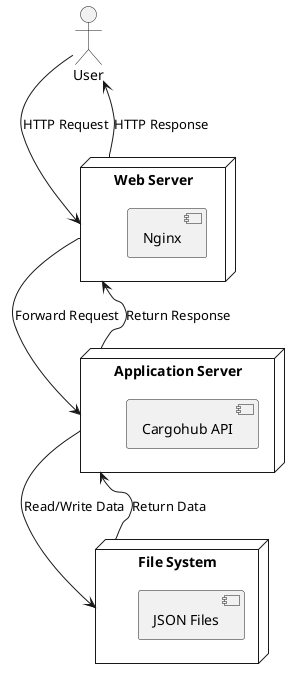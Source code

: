 @startuml
actor User

node "Web Server" as webServer {
    [Nginx]
}

node "Application Server" as appServer {
    [Cargohub API]
}

node "File System" as fileSystem {
    [JSON Files]
}

User --> webServer: HTTP Request
webServer --> appServer: Forward Request
appServer --> fileSystem: Read/Write Data
fileSystem --> appServer: Return Data
appServer --> webServer: Return Response
webServer --> User: HTTP Response

@enduml